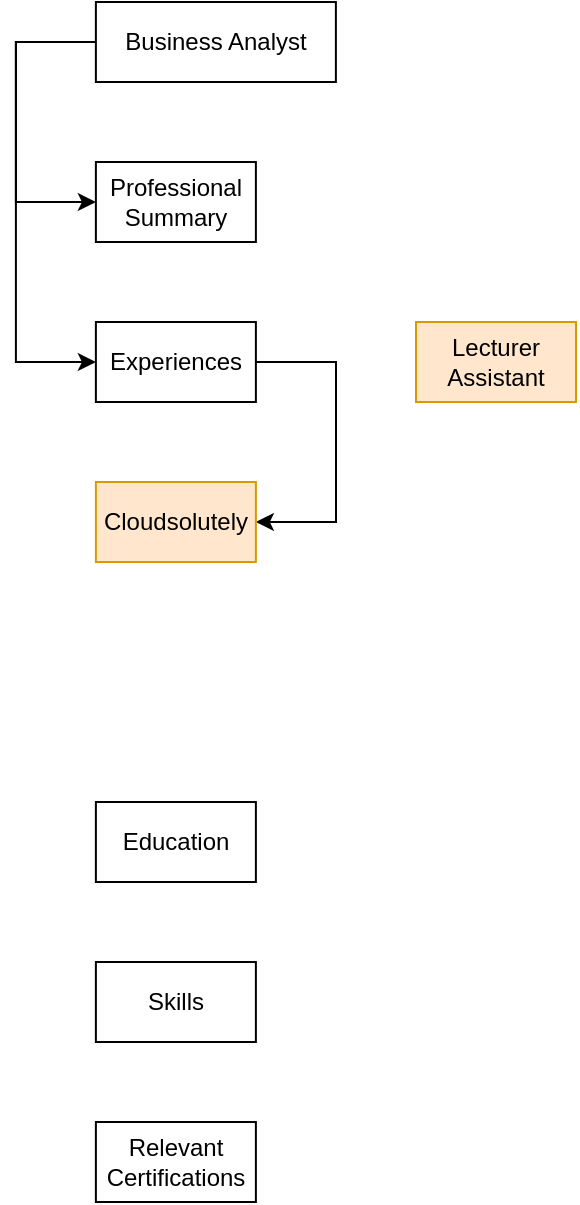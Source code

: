 <mxfile version="21.7.5" type="github" pages="3">
  <diagram name="Page-1" id="_xVrftXHtBA14w__Zcmd">
    <mxGraphModel dx="1257" dy="626" grid="1" gridSize="10" guides="1" tooltips="1" connect="1" arrows="1" fold="1" page="1" pageScale="1" pageWidth="1169" pageHeight="827" math="0" shadow="0">
      <root>
        <mxCell id="0" />
        <mxCell id="1" parent="0" />
        <mxCell id="lTfHK-Skdd9jw6mh1iIN-23" style="edgeStyle=orthogonalEdgeStyle;rounded=0;orthogonalLoop=1;jettySize=auto;html=1;entryX=0;entryY=0.5;entryDx=0;entryDy=0;" parent="1" source="YMPUX0MZRdsUtQvLtQR8-1" target="lTfHK-Skdd9jw6mh1iIN-3" edge="1">
          <mxGeometry relative="1" as="geometry">
            <Array as="points">
              <mxPoint x="79.94" y="60" />
              <mxPoint x="79.94" y="140" />
            </Array>
          </mxGeometry>
        </mxCell>
        <mxCell id="lTfHK-Skdd9jw6mh1iIN-24" style="edgeStyle=orthogonalEdgeStyle;rounded=0;orthogonalLoop=1;jettySize=auto;html=1;entryX=0;entryY=0.5;entryDx=0;entryDy=0;" parent="1" source="YMPUX0MZRdsUtQvLtQR8-1" target="lTfHK-Skdd9jw6mh1iIN-4" edge="1">
          <mxGeometry relative="1" as="geometry">
            <Array as="points">
              <mxPoint x="79.94" y="60" />
              <mxPoint x="79.94" y="220" />
            </Array>
          </mxGeometry>
        </mxCell>
        <mxCell id="YMPUX0MZRdsUtQvLtQR8-1" value="Business Analyst" style="rounded=0;whiteSpace=wrap;html=1;" parent="1" vertex="1">
          <mxGeometry x="119.94" y="40" width="120" height="40" as="geometry" />
        </mxCell>
        <mxCell id="lTfHK-Skdd9jw6mh1iIN-3" value="Professional Summary" style="rounded=0;whiteSpace=wrap;html=1;" parent="1" vertex="1">
          <mxGeometry x="119.94" y="120" width="80" height="40" as="geometry" />
        </mxCell>
        <mxCell id="0tGOU6erVWOFm_Jh9sdv-4" style="edgeStyle=orthogonalEdgeStyle;rounded=0;orthogonalLoop=1;jettySize=auto;html=1;entryX=1;entryY=0.5;entryDx=0;entryDy=0;" edge="1" parent="1" source="lTfHK-Skdd9jw6mh1iIN-4" target="0tGOU6erVWOFm_Jh9sdv-1">
          <mxGeometry relative="1" as="geometry">
            <Array as="points">
              <mxPoint x="240" y="220" />
              <mxPoint x="240" y="300" />
            </Array>
          </mxGeometry>
        </mxCell>
        <mxCell id="lTfHK-Skdd9jw6mh1iIN-4" value="Experiences" style="rounded=0;whiteSpace=wrap;html=1;" parent="1" vertex="1">
          <mxGeometry x="119.94" y="200" width="80" height="40" as="geometry" />
        </mxCell>
        <mxCell id="lTfHK-Skdd9jw6mh1iIN-5" value="Education" style="rounded=0;whiteSpace=wrap;html=1;" parent="1" vertex="1">
          <mxGeometry x="119.94" y="440" width="80" height="40" as="geometry" />
        </mxCell>
        <mxCell id="lTfHK-Skdd9jw6mh1iIN-6" value="Skills" style="rounded=0;whiteSpace=wrap;html=1;" parent="1" vertex="1">
          <mxGeometry x="119.94" y="520" width="80" height="40" as="geometry" />
        </mxCell>
        <mxCell id="lTfHK-Skdd9jw6mh1iIN-7" value="Relevant Certifications" style="rounded=0;whiteSpace=wrap;html=1;" parent="1" vertex="1">
          <mxGeometry x="119.94" y="600" width="80" height="40" as="geometry" />
        </mxCell>
        <mxCell id="0tGOU6erVWOFm_Jh9sdv-1" value="Cloudsolutely" style="rounded=0;whiteSpace=wrap;html=1;fillColor=#ffe6cc;strokeColor=#d79b00;" vertex="1" parent="1">
          <mxGeometry x="119.94" y="280" width="80" height="40" as="geometry" />
        </mxCell>
        <mxCell id="0tGOU6erVWOFm_Jh9sdv-3" value="Lecturer Assistant" style="rounded=0;whiteSpace=wrap;html=1;fillColor=#ffe6cc;strokeColor=#d79b00;" vertex="1" parent="1">
          <mxGeometry x="280" y="200" width="80" height="40" as="geometry" />
        </mxCell>
      </root>
    </mxGraphModel>
  </diagram>
  <diagram id="WeNh9A7zZOIeMBKB0xqU" name="Page-2">
    <mxGraphModel dx="1467" dy="730" grid="1" gridSize="10" guides="1" tooltips="1" connect="1" arrows="1" fold="1" page="1" pageScale="1" pageWidth="1169" pageHeight="827" math="0" shadow="0">
      <root>
        <mxCell id="0" />
        <mxCell id="1" parent="0" />
        <mxCell id="50l-azNM3c8DgIsEq8Zl-1" style="edgeStyle=orthogonalEdgeStyle;rounded=0;orthogonalLoop=1;jettySize=auto;html=1;entryX=0;entryY=0.5;entryDx=0;entryDy=0;" edge="1" parent="1" source="50l-azNM3c8DgIsEq8Zl-3" target="50l-azNM3c8DgIsEq8Zl-4">
          <mxGeometry relative="1" as="geometry">
            <Array as="points">
              <mxPoint x="440" y="60" />
              <mxPoint x="440" y="140" />
            </Array>
          </mxGeometry>
        </mxCell>
        <mxCell id="50l-azNM3c8DgIsEq8Zl-2" style="edgeStyle=orthogonalEdgeStyle;rounded=0;orthogonalLoop=1;jettySize=auto;html=1;entryX=0;entryY=0.5;entryDx=0;entryDy=0;" edge="1" parent="1" source="50l-azNM3c8DgIsEq8Zl-3" target="50l-azNM3c8DgIsEq8Zl-5">
          <mxGeometry relative="1" as="geometry">
            <Array as="points">
              <mxPoint x="440" y="60" />
              <mxPoint x="440" y="220" />
            </Array>
          </mxGeometry>
        </mxCell>
        <mxCell id="50l-azNM3c8DgIsEq8Zl-3" value="Project Manager" style="rounded=0;whiteSpace=wrap;html=1;" vertex="1" parent="1">
          <mxGeometry x="480" y="40" width="120" height="40" as="geometry" />
        </mxCell>
        <mxCell id="50l-azNM3c8DgIsEq8Zl-4" value="Professional Summary" style="rounded=0;whiteSpace=wrap;html=1;" vertex="1" parent="1">
          <mxGeometry x="480" y="120" width="80" height="40" as="geometry" />
        </mxCell>
        <mxCell id="50l-azNM3c8DgIsEq8Zl-5" value="Experiences" style="rounded=0;whiteSpace=wrap;html=1;" vertex="1" parent="1">
          <mxGeometry x="480" y="200" width="80" height="40" as="geometry" />
        </mxCell>
        <mxCell id="50l-azNM3c8DgIsEq8Zl-6" value="Education" style="rounded=0;whiteSpace=wrap;html=1;" vertex="1" parent="1">
          <mxGeometry x="480" y="440" width="80" height="40" as="geometry" />
        </mxCell>
        <mxCell id="50l-azNM3c8DgIsEq8Zl-7" value="Skills" style="rounded=0;whiteSpace=wrap;html=1;" vertex="1" parent="1">
          <mxGeometry x="480" y="520" width="80" height="40" as="geometry" />
        </mxCell>
        <mxCell id="50l-azNM3c8DgIsEq8Zl-8" value="Relevant Certifications" style="rounded=0;whiteSpace=wrap;html=1;" vertex="1" parent="1">
          <mxGeometry x="480" y="600" width="80" height="40" as="geometry" />
        </mxCell>
      </root>
    </mxGraphModel>
  </diagram>
  <diagram id="s7X5j7bB8MPuEXtt9V3V" name="Page-3">
    <mxGraphModel dx="880" dy="438" grid="1" gridSize="10" guides="1" tooltips="1" connect="1" arrows="1" fold="1" page="1" pageScale="1" pageWidth="1169" pageHeight="827" math="0" shadow="0">
      <root>
        <mxCell id="0" />
        <mxCell id="1" parent="0" />
        <mxCell id="Isol09DfrgAoMorB-q6d-1" style="edgeStyle=orthogonalEdgeStyle;rounded=0;orthogonalLoop=1;jettySize=auto;html=1;entryX=0;entryY=0.5;entryDx=0;entryDy=0;" edge="1" parent="1" source="Isol09DfrgAoMorB-q6d-3" target="Isol09DfrgAoMorB-q6d-4">
          <mxGeometry relative="1" as="geometry">
            <Array as="points">
              <mxPoint x="400" y="40" />
              <mxPoint x="400" y="120" />
            </Array>
          </mxGeometry>
        </mxCell>
        <mxCell id="Isol09DfrgAoMorB-q6d-2" style="edgeStyle=orthogonalEdgeStyle;rounded=0;orthogonalLoop=1;jettySize=auto;html=1;entryX=0;entryY=0.5;entryDx=0;entryDy=0;" edge="1" parent="1" source="Isol09DfrgAoMorB-q6d-3" target="Isol09DfrgAoMorB-q6d-5">
          <mxGeometry relative="1" as="geometry">
            <Array as="points">
              <mxPoint x="400" y="40" />
              <mxPoint x="400" y="200" />
            </Array>
          </mxGeometry>
        </mxCell>
        <mxCell id="Isol09DfrgAoMorB-q6d-3" value="Management Trainee" style="rounded=0;whiteSpace=wrap;html=1;" vertex="1" parent="1">
          <mxGeometry x="440" y="20" width="120" height="40" as="geometry" />
        </mxCell>
        <mxCell id="Isol09DfrgAoMorB-q6d-4" value="Professional Summary" style="rounded=0;whiteSpace=wrap;html=1;" vertex="1" parent="1">
          <mxGeometry x="440" y="100" width="80" height="40" as="geometry" />
        </mxCell>
        <mxCell id="Isol09DfrgAoMorB-q6d-5" value="Experiences" style="rounded=0;whiteSpace=wrap;html=1;" vertex="1" parent="1">
          <mxGeometry x="440" y="180" width="80" height="40" as="geometry" />
        </mxCell>
        <mxCell id="Isol09DfrgAoMorB-q6d-6" value="Education" style="rounded=0;whiteSpace=wrap;html=1;" vertex="1" parent="1">
          <mxGeometry x="440" y="420" width="80" height="40" as="geometry" />
        </mxCell>
        <mxCell id="Isol09DfrgAoMorB-q6d-7" value="Skills" style="rounded=0;whiteSpace=wrap;html=1;" vertex="1" parent="1">
          <mxGeometry x="440" y="500" width="80" height="40" as="geometry" />
        </mxCell>
        <mxCell id="Isol09DfrgAoMorB-q6d-8" value="Relevant Certifications" style="rounded=0;whiteSpace=wrap;html=1;" vertex="1" parent="1">
          <mxGeometry x="440" y="580" width="80" height="40" as="geometry" />
        </mxCell>
      </root>
    </mxGraphModel>
  </diagram>
</mxfile>
